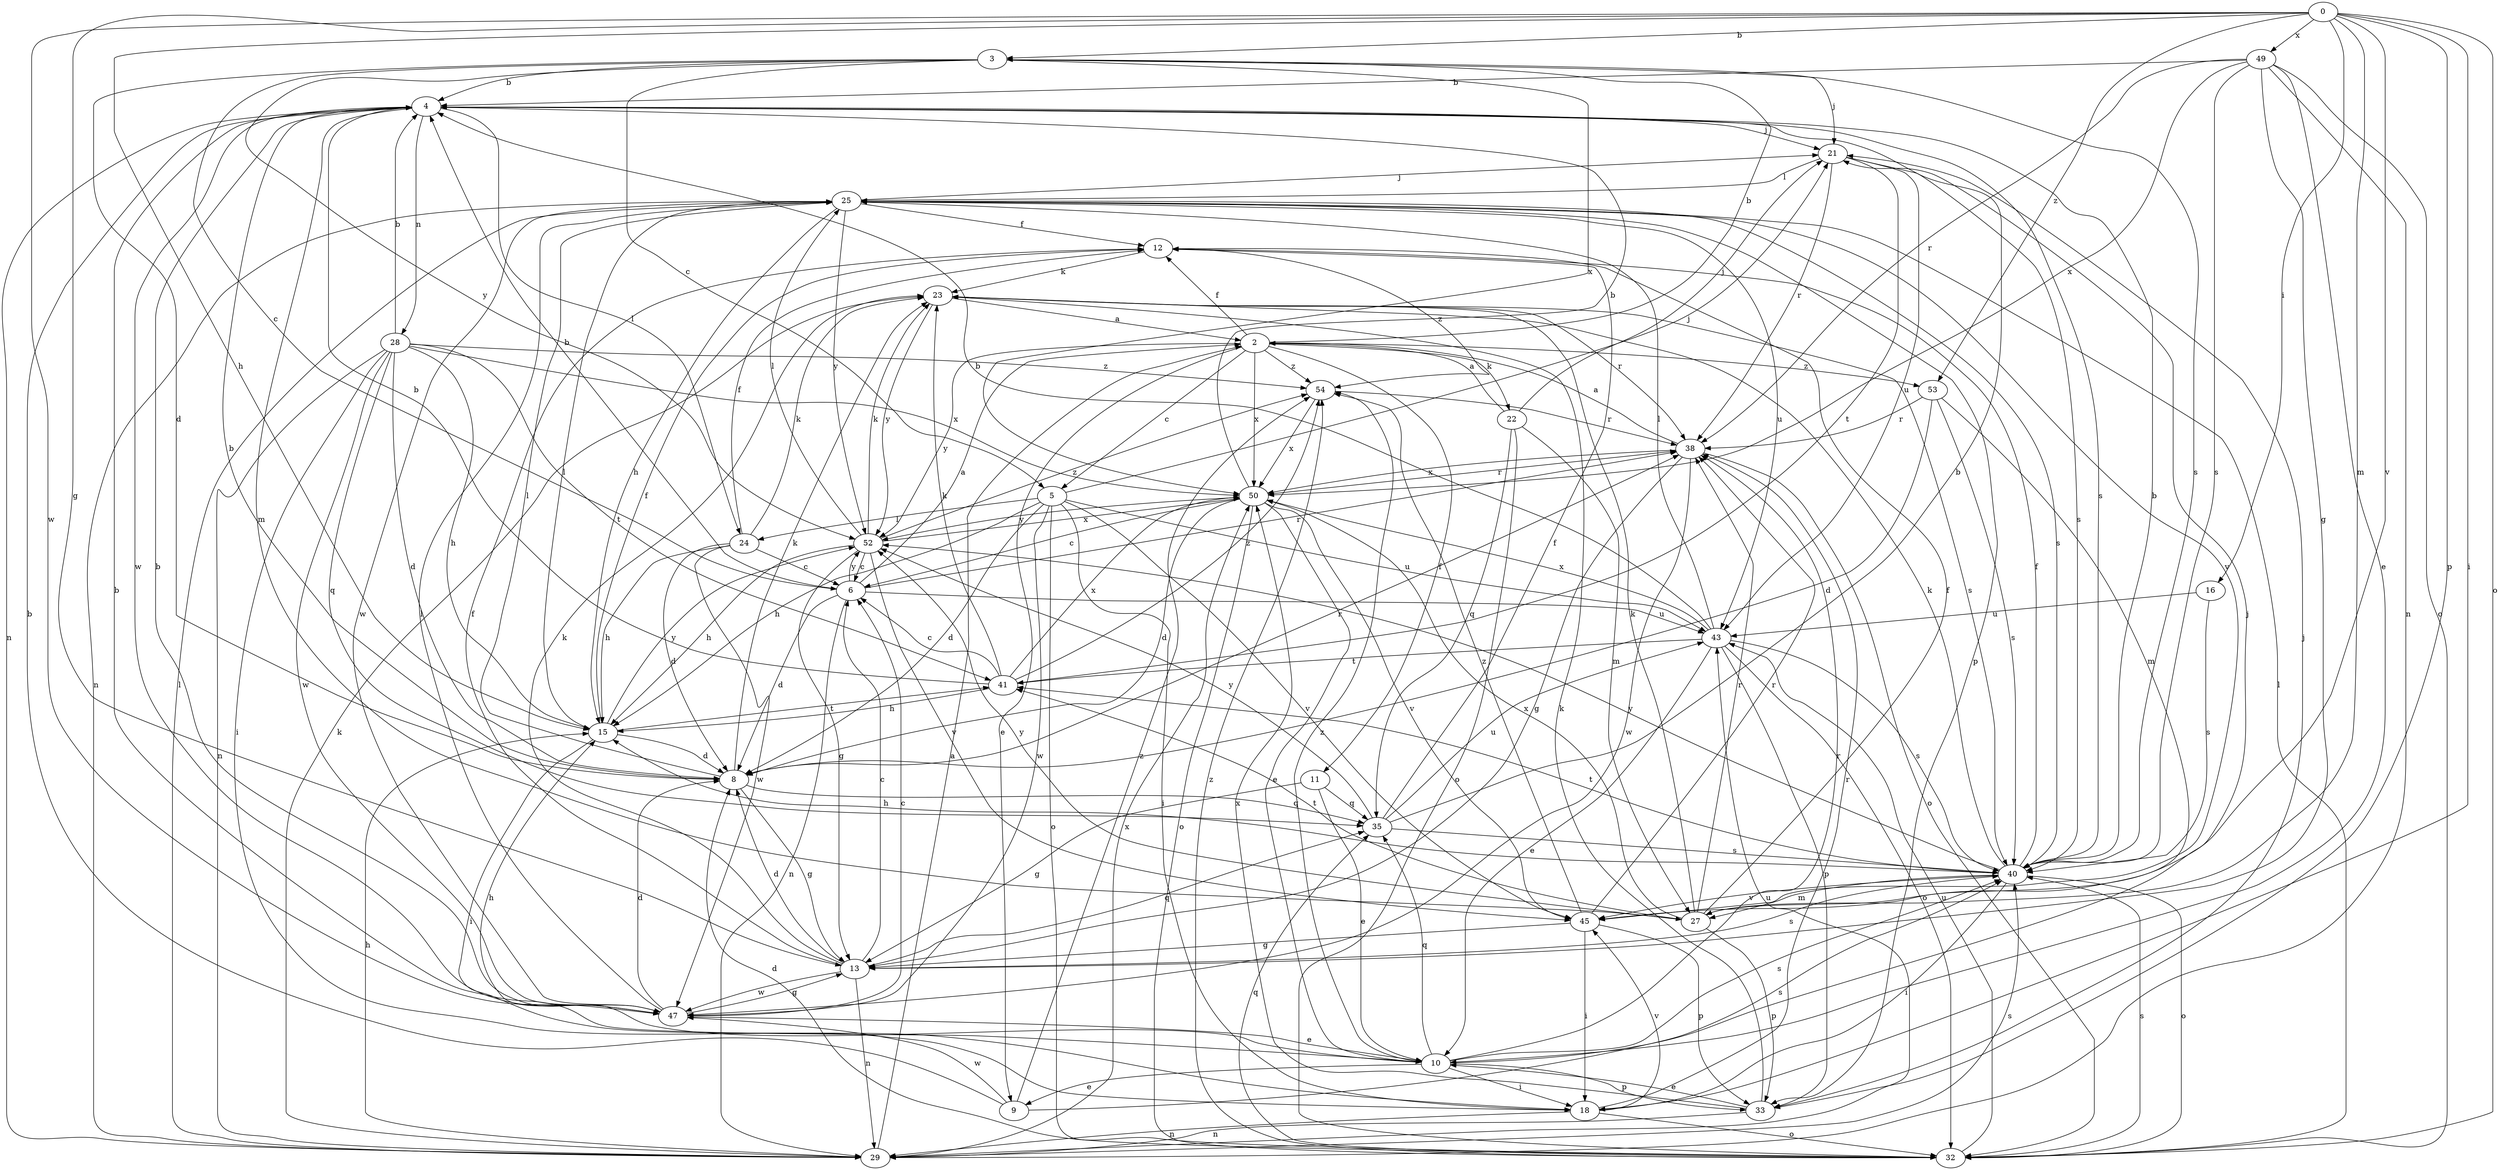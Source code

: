 strict digraph  {
0;
2;
3;
4;
5;
6;
8;
9;
10;
11;
12;
13;
15;
16;
18;
21;
22;
23;
24;
25;
27;
28;
29;
32;
33;
35;
38;
40;
41;
43;
45;
47;
49;
50;
52;
53;
54;
0 -> 3  [label=b];
0 -> 13  [label=g];
0 -> 15  [label=h];
0 -> 16  [label=i];
0 -> 18  [label=i];
0 -> 27  [label=m];
0 -> 32  [label=o];
0 -> 33  [label=p];
0 -> 45  [label=v];
0 -> 47  [label=w];
0 -> 49  [label=x];
0 -> 53  [label=z];
2 -> 3  [label=b];
2 -> 5  [label=c];
2 -> 9  [label=e];
2 -> 11  [label=f];
2 -> 12  [label=f];
2 -> 22  [label=k];
2 -> 50  [label=x];
2 -> 52  [label=y];
2 -> 53  [label=z];
2 -> 54  [label=z];
3 -> 4  [label=b];
3 -> 5  [label=c];
3 -> 6  [label=c];
3 -> 8  [label=d];
3 -> 21  [label=j];
3 -> 40  [label=s];
3 -> 50  [label=x];
3 -> 52  [label=y];
4 -> 21  [label=j];
4 -> 24  [label=l];
4 -> 27  [label=m];
4 -> 28  [label=n];
4 -> 29  [label=n];
4 -> 40  [label=s];
4 -> 47  [label=w];
5 -> 8  [label=d];
5 -> 15  [label=h];
5 -> 18  [label=i];
5 -> 21  [label=j];
5 -> 24  [label=l];
5 -> 32  [label=o];
5 -> 43  [label=u];
5 -> 45  [label=v];
5 -> 47  [label=w];
6 -> 2  [label=a];
6 -> 4  [label=b];
6 -> 8  [label=d];
6 -> 29  [label=n];
6 -> 38  [label=r];
6 -> 43  [label=u];
6 -> 52  [label=y];
8 -> 4  [label=b];
8 -> 13  [label=g];
8 -> 23  [label=k];
8 -> 25  [label=l];
8 -> 35  [label=q];
8 -> 38  [label=r];
9 -> 4  [label=b];
9 -> 40  [label=s];
9 -> 47  [label=w];
9 -> 54  [label=z];
10 -> 4  [label=b];
10 -> 9  [label=e];
10 -> 15  [label=h];
10 -> 18  [label=i];
10 -> 21  [label=j];
10 -> 33  [label=p];
10 -> 35  [label=q];
10 -> 38  [label=r];
10 -> 40  [label=s];
10 -> 54  [label=z];
11 -> 10  [label=e];
11 -> 13  [label=g];
11 -> 35  [label=q];
12 -> 23  [label=k];
12 -> 54  [label=z];
13 -> 6  [label=c];
13 -> 8  [label=d];
13 -> 12  [label=f];
13 -> 23  [label=k];
13 -> 29  [label=n];
13 -> 35  [label=q];
13 -> 40  [label=s];
13 -> 47  [label=w];
15 -> 8  [label=d];
15 -> 12  [label=f];
15 -> 18  [label=i];
15 -> 25  [label=l];
15 -> 41  [label=t];
15 -> 52  [label=y];
16 -> 40  [label=s];
16 -> 43  [label=u];
18 -> 29  [label=n];
18 -> 32  [label=o];
18 -> 38  [label=r];
18 -> 45  [label=v];
21 -> 25  [label=l];
21 -> 38  [label=r];
21 -> 40  [label=s];
21 -> 41  [label=t];
21 -> 43  [label=u];
22 -> 2  [label=a];
22 -> 21  [label=j];
22 -> 27  [label=m];
22 -> 32  [label=o];
22 -> 35  [label=q];
23 -> 2  [label=a];
23 -> 38  [label=r];
23 -> 40  [label=s];
23 -> 52  [label=y];
24 -> 6  [label=c];
24 -> 8  [label=d];
24 -> 12  [label=f];
24 -> 15  [label=h];
24 -> 23  [label=k];
24 -> 47  [label=w];
25 -> 12  [label=f];
25 -> 15  [label=h];
25 -> 21  [label=j];
25 -> 29  [label=n];
25 -> 33  [label=p];
25 -> 40  [label=s];
25 -> 43  [label=u];
25 -> 45  [label=v];
25 -> 47  [label=w];
25 -> 52  [label=y];
27 -> 12  [label=f];
27 -> 23  [label=k];
27 -> 33  [label=p];
27 -> 38  [label=r];
27 -> 41  [label=t];
27 -> 50  [label=x];
27 -> 52  [label=y];
28 -> 4  [label=b];
28 -> 8  [label=d];
28 -> 15  [label=h];
28 -> 18  [label=i];
28 -> 29  [label=n];
28 -> 35  [label=q];
28 -> 41  [label=t];
28 -> 47  [label=w];
28 -> 50  [label=x];
28 -> 54  [label=z];
29 -> 2  [label=a];
29 -> 15  [label=h];
29 -> 23  [label=k];
29 -> 25  [label=l];
29 -> 40  [label=s];
29 -> 43  [label=u];
29 -> 50  [label=x];
32 -> 8  [label=d];
32 -> 25  [label=l];
32 -> 35  [label=q];
32 -> 40  [label=s];
32 -> 43  [label=u];
32 -> 54  [label=z];
33 -> 10  [label=e];
33 -> 21  [label=j];
33 -> 23  [label=k];
33 -> 29  [label=n];
33 -> 50  [label=x];
35 -> 4  [label=b];
35 -> 12  [label=f];
35 -> 40  [label=s];
35 -> 43  [label=u];
35 -> 52  [label=y];
38 -> 2  [label=a];
38 -> 13  [label=g];
38 -> 32  [label=o];
38 -> 47  [label=w];
38 -> 50  [label=x];
40 -> 4  [label=b];
40 -> 12  [label=f];
40 -> 15  [label=h];
40 -> 18  [label=i];
40 -> 23  [label=k];
40 -> 27  [label=m];
40 -> 32  [label=o];
40 -> 41  [label=t];
40 -> 45  [label=v];
40 -> 52  [label=y];
41 -> 4  [label=b];
41 -> 6  [label=c];
41 -> 15  [label=h];
41 -> 23  [label=k];
41 -> 50  [label=x];
41 -> 54  [label=z];
43 -> 4  [label=b];
43 -> 10  [label=e];
43 -> 25  [label=l];
43 -> 32  [label=o];
43 -> 33  [label=p];
43 -> 40  [label=s];
43 -> 41  [label=t];
43 -> 50  [label=x];
45 -> 13  [label=g];
45 -> 18  [label=i];
45 -> 33  [label=p];
45 -> 38  [label=r];
45 -> 54  [label=z];
47 -> 4  [label=b];
47 -> 6  [label=c];
47 -> 8  [label=d];
47 -> 10  [label=e];
47 -> 13  [label=g];
47 -> 25  [label=l];
49 -> 4  [label=b];
49 -> 10  [label=e];
49 -> 13  [label=g];
49 -> 29  [label=n];
49 -> 32  [label=o];
49 -> 38  [label=r];
49 -> 40  [label=s];
49 -> 50  [label=x];
50 -> 4  [label=b];
50 -> 6  [label=c];
50 -> 8  [label=d];
50 -> 10  [label=e];
50 -> 32  [label=o];
50 -> 38  [label=r];
50 -> 45  [label=v];
50 -> 52  [label=y];
52 -> 6  [label=c];
52 -> 13  [label=g];
52 -> 15  [label=h];
52 -> 23  [label=k];
52 -> 25  [label=l];
52 -> 45  [label=v];
52 -> 50  [label=x];
52 -> 54  [label=z];
53 -> 8  [label=d];
53 -> 27  [label=m];
53 -> 38  [label=r];
53 -> 40  [label=s];
54 -> 38  [label=r];
54 -> 50  [label=x];
}
